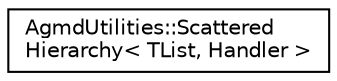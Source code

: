 digraph "Graphical Class Hierarchy"
{
  edge [fontname="Helvetica",fontsize="10",labelfontname="Helvetica",labelfontsize="10"];
  node [fontname="Helvetica",fontsize="10",shape=record];
  rankdir="LR";
  Node1 [label="AgmdUtilities::Scattered\lHierarchy\< TList, Handler \>",height=0.2,width=0.4,color="black", fillcolor="white", style="filled",URL="$class_agmd_utilities_1_1_scattered_hierarchy.html"];
}
